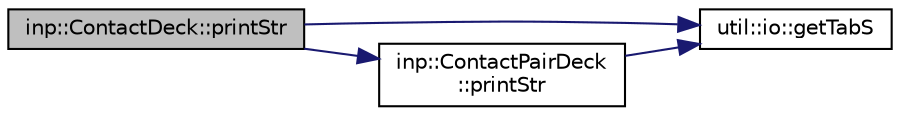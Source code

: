 digraph "inp::ContactDeck::printStr"
{
  edge [fontname="Helvetica",fontsize="10",labelfontname="Helvetica",labelfontsize="10"];
  node [fontname="Helvetica",fontsize="10",shape=record];
  rankdir="LR";
  Node2 [label="inp::ContactDeck::printStr",height=0.2,width=0.4,color="black", fillcolor="grey75", style="filled", fontcolor="black"];
  Node2 -> Node3 [color="midnightblue",fontsize="10",style="solid",fontname="Helvetica"];
  Node3 [label="util::io::getTabS",height=0.2,width=0.4,color="black", fillcolor="white", style="filled",URL="$namespaceutil_1_1io.html#a38afb09a152cca4061850f4123bd3aeb",tooltip="Returns tab spaces of given size. "];
  Node2 -> Node4 [color="midnightblue",fontsize="10",style="solid",fontname="Helvetica"];
  Node4 [label="inp::ContactPairDeck\l::printStr",height=0.2,width=0.4,color="black", fillcolor="white", style="filled",URL="$structinp_1_1ContactPairDeck.html#ab81bbedb62aae664a6a640cab1572c13",tooltip="Prints the information. "];
  Node4 -> Node3 [color="midnightblue",fontsize="10",style="solid",fontname="Helvetica"];
}
